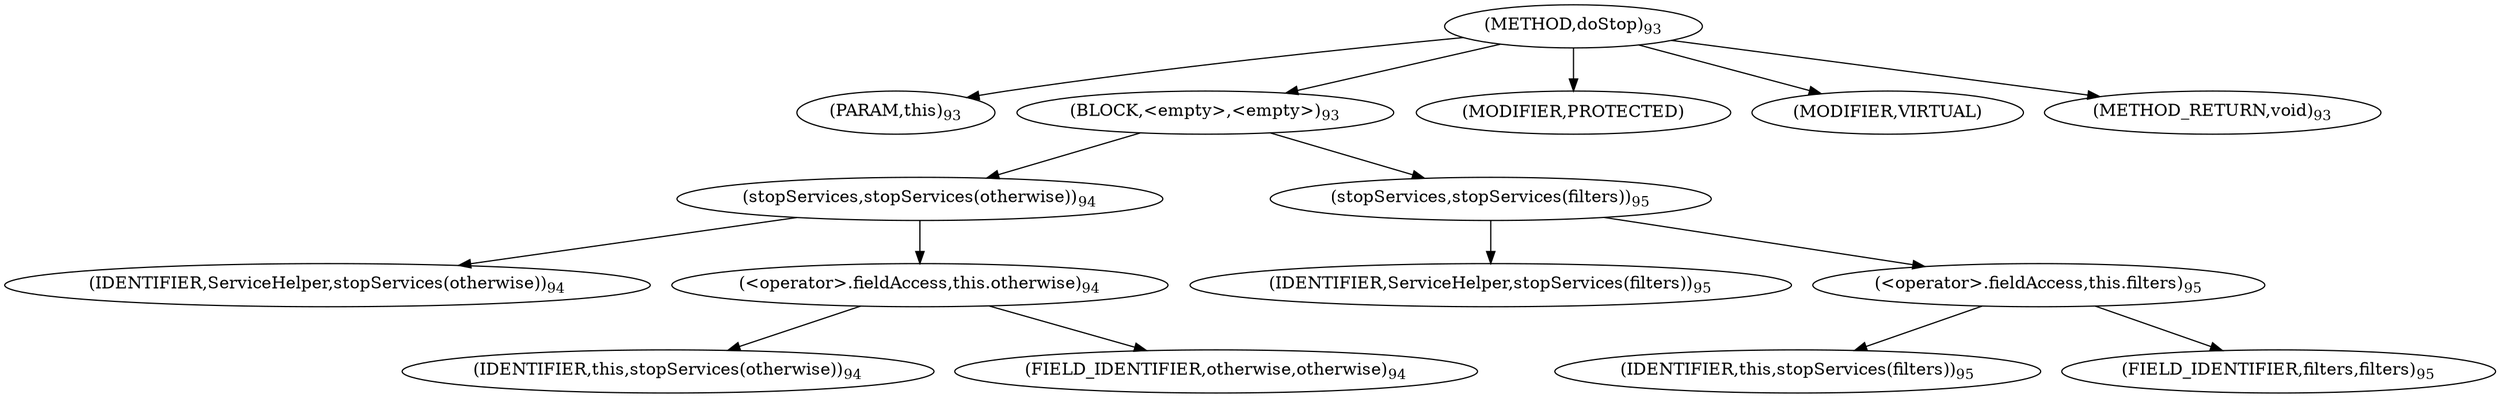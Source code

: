 digraph "doStop" {  
"213" [label = <(METHOD,doStop)<SUB>93</SUB>> ]
"214" [label = <(PARAM,this)<SUB>93</SUB>> ]
"215" [label = <(BLOCK,&lt;empty&gt;,&lt;empty&gt;)<SUB>93</SUB>> ]
"216" [label = <(stopServices,stopServices(otherwise))<SUB>94</SUB>> ]
"217" [label = <(IDENTIFIER,ServiceHelper,stopServices(otherwise))<SUB>94</SUB>> ]
"218" [label = <(&lt;operator&gt;.fieldAccess,this.otherwise)<SUB>94</SUB>> ]
"219" [label = <(IDENTIFIER,this,stopServices(otherwise))<SUB>94</SUB>> ]
"220" [label = <(FIELD_IDENTIFIER,otherwise,otherwise)<SUB>94</SUB>> ]
"221" [label = <(stopServices,stopServices(filters))<SUB>95</SUB>> ]
"222" [label = <(IDENTIFIER,ServiceHelper,stopServices(filters))<SUB>95</SUB>> ]
"223" [label = <(&lt;operator&gt;.fieldAccess,this.filters)<SUB>95</SUB>> ]
"224" [label = <(IDENTIFIER,this,stopServices(filters))<SUB>95</SUB>> ]
"225" [label = <(FIELD_IDENTIFIER,filters,filters)<SUB>95</SUB>> ]
"226" [label = <(MODIFIER,PROTECTED)> ]
"227" [label = <(MODIFIER,VIRTUAL)> ]
"228" [label = <(METHOD_RETURN,void)<SUB>93</SUB>> ]
  "213" -> "214" 
  "213" -> "215" 
  "213" -> "226" 
  "213" -> "227" 
  "213" -> "228" 
  "215" -> "216" 
  "215" -> "221" 
  "216" -> "217" 
  "216" -> "218" 
  "218" -> "219" 
  "218" -> "220" 
  "221" -> "222" 
  "221" -> "223" 
  "223" -> "224" 
  "223" -> "225" 
}
